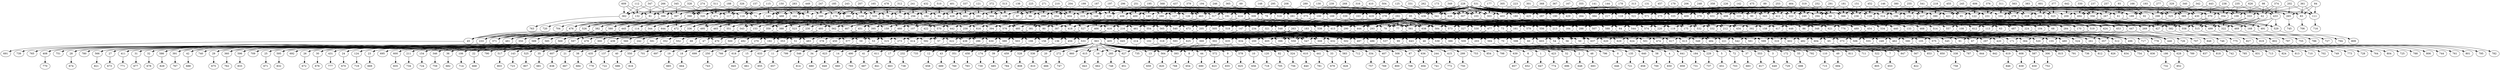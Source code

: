 digraph G {
    302 -> 572;
    363 -> 572;
    258 -> 302;
    387 -> 302;
    77 -> 302;
    263 -> 302;
    183 -> 302;
    227 -> 77;
    278 -> 77;
    375 -> 77;
    95 -> 77;
    292 -> 77;
    208 -> 375;
    289 -> 375;
    239 -> 375;
    531 -> 375;
    228 -> 375;
    316 -> 278;
    504 -> 278;
    305 -> 278;
    531 -> 278;
    228 -> 278;
    255 -> 227;
    541 -> 227;
    245 -> 227;
    531 -> 227;
    228 -> 227;
    313 -> 275;
    457 -> 275;
    206 -> 275;
    531 -> 275;
    228 -> 275;
    317 -> 387;
    254 -> 387;
    94 -> 387;
    95 -> 387;
    292 -> 387;
    241 -> 94;
    510 -> 94;
    337 -> 94;
    531 -> 94;
    228 -> 94;
    513 -> 254;
    210 -> 254;
    204 -> 254;
    531 -> 254;
    228 -> 254;
    379 -> 317;
    246 -> 317;
    69 -> 317;
    531 -> 317;
    228 -> 317;
    225 -> 215;
    199 -> 215;
    251 -> 215;
    531 -> 215;
    228 -> 215;
    260 -> 258;
    149 -> 258;
    280 -> 258;
    95 -> 258;
    292 -> 258;
    568 -> 280;
    195 -> 280;
    194 -> 280;
    531 -> 280;
    228 -> 280;
    197 -> 149;
    187 -> 149;
    271 -> 149;
    531 -> 149;
    228 -> 149;
    207 -> 260;
    185 -> 260;
    283 -> 260;
    531 -> 260;
    228 -> 260;
    401 -> 182;
    432 -> 182;
    312 -> 182;
    531 -> 182;
    228 -> 182;
    160 -> 114;
    320 -> 114;
    471 -> 114;
    95 -> 114;
    292 -> 114;
    157 -> 471;
    274 -> 471;
    511 -> 471;
    531 -> 471;
    228 -> 471;
    326 -> 320;
    328 -> 320;
    266 -> 320;
    531 -> 320;
    228 -> 320;
    449 -> 160;
    247 -> 160;
    243 -> 160;
    531 -> 160;
    228 -> 160;
    609 -> 81;
    347 -> 81;
    345 -> 81;
    531 -> 81;
    228 -> 81;
    519 -> 364;
    348 -> 364;
    573 -> 364;
    263 -> 364;
    183 -> 364;
    281 -> 573;
    494 -> 573;
    354 -> 573;
    95 -> 573;
    292 -> 573;
    235 -> 354;
    238 -> 354;
    340 -> 354;
    531 -> 354;
    228 -> 354;
    330 -> 494;
    237 -> 494;
    166 -> 494;
    531 -> 494;
    228 -> 494;
    130 -> 281;
    295 -> 281;
    365 -> 281;
    531 -> 281;
    228 -> 281;
    642 -> 190;
    367 -> 190;
    262 -> 190;
    531 -> 190;
    228 -> 190;
    333 -> 348;
    267 -> 348;
    287 -> 348;
    95 -> 348;
    292 -> 348;
    349 -> 287;
    368 -> 287;
    226 -> 287;
    531 -> 287;
    228 -> 287;
    606 -> 267;
    257 -> 267;
    202 -> 267;
    531 -> 267;
    228 -> 267;
    443 -> 333;
    626 -> 333;
    374 -> 333;
    531 -> 333;
    228 -> 333;
    361 -> 325;
    342 -> 325;
    277 -> 325;
    531 -> 325;
    228 -> 325;
    222 -> 519;
    85 -> 519;
    323 -> 519;
    95 -> 519;
    292 -> 519;
    377 -> 323;
    601 -> 323;
    383 -> 323;
    531 -> 323;
    228 -> 323;
    376 -> 85;
    455 -> 85;
    380 -> 85;
    531 -> 85;
    228 -> 85;
    319 -> 222;
    464 -> 222;
    253 -> 222;
    531 -> 222;
    228 -> 222;
    151 -> 366;
    181 -> 366;
    291 -> 366;
    531 -> 366;
    228 -> 366;
    103 -> 119;
    571 -> 119;
    123 -> 119;
    95 -> 119;
    292 -> 119;
    475 -> 123;
    142 -> 123;
    358 -> 123;
    531 -> 123;
    228 -> 123;
    179 -> 571;
    131 -> 571;
    178 -> 571;
    531 -> 571;
    228 -> 571;
    177 -> 103;
    173 -> 103;
    331 -> 103;
    531 -> 103;
    228 -> 103;
    355 -> 429;
    167 -> 429;
    301 -> 429;
    531 -> 429;
    228 -> 429;
    156 -> 351;
    363 -> 351;
    616 -> 156;
    485 -> 156;
    293 -> 156;
    263 -> 156;
    183 -> 156;
    152 -> 293;
    163 -> 293;
    516 -> 293;
    95 -> 293;
    292 -> 293;
    148 -> 516;
    208 -> 516;
    289 -> 516;
    531 -> 516;
    228 -> 516;
    268 -> 163;
    316 -> 163;
    504 -> 163;
    531 -> 163;
    228 -> 163;
    146 -> 152;
    255 -> 152;
    541 -> 152;
    531 -> 152;
    228 -> 152;
    144 -> 521;
    313 -> 521;
    457 -> 521;
    531 -> 521;
    228 -> 521;
    463 -> 485;
    139 -> 485;
    256 -> 485;
    95 -> 485;
    292 -> 485;
    478 -> 256;
    241 -> 256;
    510 -> 256;
    531 -> 256;
    228 -> 256;
    372 -> 139;
    513 -> 139;
    210 -> 139;
    531 -> 139;
    228 -> 139;
    437 -> 463;
    379 -> 463;
    246 -> 463;
    531 -> 463;
    228 -> 463;
    138 -> 97;
    225 -> 97;
    199 -> 97;
    531 -> 97;
    228 -> 97;
    134 -> 616;
    129 -> 616;
    126 -> 616;
    95 -> 616;
    292 -> 616;
    568 -> 126;
    365 -> 126;
    194 -> 126;
    228 -> 126;
    531 -> 126;
    296 -> 129;
    197 -> 129;
    187 -> 129;
    531 -> 129;
    228 -> 129;
    165 -> 134;
    207 -> 134;
    185 -> 134;
    531 -> 134;
    228 -> 134;
    121 -> 428;
    401 -> 428;
    432 -> 428;
    531 -> 428;
    228 -> 428;
    162 -> 644;
    117 -> 644;
    116 -> 644;
    95 -> 644;
    292 -> 644;
    115 -> 116;
    157 -> 116;
    274 -> 116;
    531 -> 116;
    228 -> 116;
    188 -> 117;
    326 -> 117;
    328 -> 117;
    531 -> 117;
    228 -> 117;
    150 -> 162;
    449 -> 162;
    247 -> 162;
    531 -> 162;
    228 -> 162;
    112 -> 362;
    609 -> 362;
    347 -> 362;
    531 -> 362;
    228 -> 362;
    175 -> 105;
    327 -> 105;
    104 -> 105;
    183 -> 105;
    263 -> 105;
    240 -> 104;
    231 -> 104;
    201 -> 104;
    95 -> 104;
    292 -> 104;
    563 -> 201;
    377 -> 201;
    601 -> 201;
    531 -> 201;
    228 -> 201;
    311 -> 231;
    376 -> 231;
    455 -> 231;
    531 -> 231;
    228 -> 231;
    252 -> 240;
    319 -> 240;
    464 -> 240;
    531 -> 240;
    228 -> 240;
    452 -> 236;
    151 -> 236;
    181 -> 236;
    531 -> 236;
    228 -> 236;
    100 -> 327;
    356 -> 327;
    109 -> 327;
    95 -> 327;
    292 -> 327;
    98 -> 109;
    235 -> 109;
    238 -> 109;
    531 -> 109;
    228 -> 109;
    193 -> 356;
    330 -> 356;
    237 -> 356;
    531 -> 356;
    228 -> 356;
    410 -> 100;
    130 -> 100;
    295 -> 100;
    531 -> 100;
    228 -> 100;
    93 -> 209;
    642 -> 209;
    367 -> 209;
    531 -> 209;
    228 -> 209;
    303 -> 175;
    335 -> 175;
    90 -> 175;
    95 -> 175;
    292 -> 175;
    89 -> 90;
    475 -> 90;
    142 -> 90;
    531 -> 90;
    228 -> 90;
    248 -> 335;
    179 -> 335;
    131 -> 335;
    531 -> 335;
    228 -> 335;
    223 -> 303;
    177 -> 303;
    173 -> 303;
    531 -> 303;
    228 -> 303;
    141 -> 264;
    355 -> 264;
    167 -> 264;
    531 -> 264;
    228 -> 264;
    370 -> 86;
    122 -> 86;
    307 -> 86;
    95 -> 86;
    292 -> 86;
    125 -> 307;
    349 -> 307;
    368 -> 307;
    531 -> 307;
    228 -> 307;
    218 -> 122;
    606 -> 122;
    257 -> 122;
    531 -> 122;
    228 -> 122;
    329 -> 370;
    443 -> 370;
    626 -> 370;
    531 -> 370;
    228 -> 370;
    84 -> 83;
    361 -> 83;
    342 -> 83;
    531 -> 83;
    228 -> 83;
    200 -> 82;
    363 -> 82;
    216 -> 200;
    80 -> 200;
    79 -> 200;
    263 -> 200;
    183 -> 200;
    314 -> 79;
    339 -> 79;
    78 -> 79;
    95 -> 79;
    292 -> 79;
    69 -> 78;
    148 -> 78;
    208 -> 78;
    531 -> 78;
    228 -> 78;
    239 -> 339;
    268 -> 339;
    316 -> 339;
    531 -> 339;
    228 -> 339;
    206 -> 314;
    146 -> 314;
    255 -> 314;
    531 -> 314;
    228 -> 314;
    305 -> 217;
    144 -> 217;
    313 -> 217;
    531 -> 217;
    228 -> 217;
    127 -> 80;
    304 -> 80;
    76 -> 80;
    95 -> 80;
    292 -> 80;
    243 -> 76;
    478 -> 76;
    241 -> 76;
    531 -> 76;
    228 -> 76;
    337 -> 304;
    372 -> 304;
    513 -> 304;
    531 -> 304;
    228 -> 304;
    251 -> 127;
    437 -> 127;
    379 -> 127;
    531 -> 127;
    228 -> 127;
    204 -> 96;
    138 -> 96;
    225 -> 96;
    531 -> 96;
    228 -> 96;
    535 -> 216;
    140 -> 216;
    309 -> 216;
    95 -> 216;
    292 -> 216;
    295 -> 309;
    365 -> 309;
    194 -> 309;
    531 -> 309;
    228 -> 309;
    195 -> 140;
    296 -> 140;
    197 -> 140;
    531 -> 140;
    228 -> 140;
    312 -> 535;
    165 -> 535;
    207 -> 535;
    531 -> 535;
    228 -> 535;
    271 -> 282;
    121 -> 282;
    401 -> 282;
    531 -> 282;
    228 -> 282;
    75 -> 543;
    74 -> 543;
    488 -> 543;
    95 -> 543;
    292 -> 543;
    283 -> 488;
    115 -> 488;
    157 -> 488;
    531 -> 488;
    228 -> 488;
    511 -> 74;
    188 -> 74;
    326 -> 74;
    531 -> 74;
    228 -> 74;
    345 -> 75;
    150 -> 75;
    449 -> 75;
    531 -> 75;
    228 -> 75;
    266 -> 132;
    112 -> 132;
    609 -> 132;
    531 -> 132;
    228 -> 132;
    332 -> 297;
    73 -> 297;
    68 -> 297;
    183 -> 297;
    263 -> 297;
    66 -> 68;
    279 -> 68;
    219 -> 68;
    95 -> 68;
    292 -> 68;
    245 -> 219;
    563 -> 219;
    377 -> 219;
    531 -> 219;
    228 -> 219;
    383 -> 279;
    311 -> 279;
    376 -> 279;
    531 -> 279;
    228 -> 279;
    291 -> 66;
    252 -> 66;
    319 -> 66;
    531 -> 66;
    228 -> 66;
    380 -> 128;
    452 -> 128;
    151 -> 128;
    531 -> 128;
    228 -> 128;
    419 -> 73;
    189 -> 73;
    62 -> 73;
    95 -> 73;
    292 -> 73;
    374 -> 62;
    98 -> 62;
    235 -> 62;
    531 -> 62;
    228 -> 62;
    340 -> 189;
    193 -> 189;
    330 -> 189;
    531 -> 189;
    228 -> 189;
    262 -> 419;
    410 -> 419;
    130 -> 419;
    531 -> 419;
    228 -> 419;
    166 -> 61;
    93 -> 61;
    642 -> 61;
    531 -> 61;
    228 -> 61;
    180 -> 332;
    276 -> 332;
    343 -> 332;
    95 -> 332;
    292 -> 332;
    253 -> 343;
    89 -> 343;
    475 -> 343;
    531 -> 343;
    228 -> 343;
    358 -> 276;
    248 -> 276;
    179 -> 276;
    531 -> 276;
    228 -> 276;
    301 -> 180;
    223 -> 180;
    177 -> 180;
    531 -> 180;
    228 -> 180;
    178 -> 384;
    141 -> 384;
    355 -> 384;
    531 -> 384;
    228 -> 384;
    385 -> 158;
    390 -> 158;
    341 -> 158;
    95 -> 158;
    292 -> 158;
    331 -> 341;
    125 -> 341;
    349 -> 341;
    531 -> 341;
    228 -> 341;
    226 -> 390;
    218 -> 390;
    606 -> 390;
    531 -> 390;
    228 -> 390;
    277 -> 385;
    329 -> 385;
    443 -> 385;
    531 -> 385;
    228 -> 385;
    202 -> 111;
    84 -> 111;
    361 -> 111;
    531 -> 111;
    228 -> 111;
    569 -> 391;
    363 -> 391;
    394 -> 569;
    395 -> 569;
    382 -> 569;
    183 -> 569;
    263 -> 569;
    397 -> 382;
    398 -> 382;
    145 -> 382;
    95 -> 382;
    292 -> 382;
    185 -> 145;
    283 -> 145;
    115 -> 145;
    531 -> 145;
    228 -> 145;
    274 -> 398;
    511 -> 398;
    188 -> 398;
    531 -> 398;
    228 -> 398;
    347 -> 397;
    345 -> 397;
    150 -> 397;
    531 -> 397;
    228 -> 397;
    328 -> 399;
    266 -> 399;
    112 -> 399;
    531 -> 399;
    228 -> 399;
    400 -> 395;
    402 -> 395;
    176 -> 395;
    95 -> 395;
    292 -> 395;
    247 -> 176;
    243 -> 176;
    478 -> 176;
    531 -> 176;
    228 -> 176;
    510 -> 402;
    337 -> 402;
    372 -> 402;
    531 -> 402;
    228 -> 402;
    199 -> 400;
    251 -> 400;
    437 -> 400;
    531 -> 400;
    228 -> 400;
    210 -> 404;
    204 -> 404;
    138 -> 404;
    531 -> 404;
    228 -> 404;
    71 -> 394;
    406 -> 394;
    191 -> 394;
    95 -> 394;
    292 -> 394;
    295 -> 191;
    365 -> 191;
    194 -> 191;
    531 -> 191;
    228 -> 191;
    568 -> 406;
    195 -> 406;
    296 -> 406;
    531 -> 406;
    228 -> 406;
    432 -> 71;
    312 -> 71;
    165 -> 71;
    531 -> 71;
    228 -> 71;
    187 -> 259;
    271 -> 259;
    121 -> 259;
    531 -> 259;
    228 -> 259;
    409 -> 413;
    169 -> 413;
    414 -> 413;
    95 -> 413;
    292 -> 413;
    246 -> 414;
    69 -> 414;
    148 -> 414;
    531 -> 414;
    228 -> 414;
    289 -> 169;
    239 -> 169;
    268 -> 169;
    531 -> 169;
    228 -> 169;
    457 -> 409;
    206 -> 409;
    146 -> 409;
    531 -> 409;
    228 -> 409;
    504 -> 403;
    305 -> 403;
    144 -> 403;
    531 -> 403;
    228 -> 403;
    417 -> 420;
    212 -> 420;
    63 -> 420;
    183 -> 420;
    263 -> 420;
    294 -> 63;
    101 -> 63;
    421 -> 63;
    95 -> 63;
    292 -> 63;
    541 -> 421;
    245 -> 421;
    563 -> 421;
    531 -> 421;
    228 -> 421;
    601 -> 101;
    383 -> 101;
    311 -> 101;
    531 -> 101;
    228 -> 101;
    181 -> 294;
    291 -> 294;
    252 -> 294;
    531 -> 294;
    228 -> 294;
    455 -> 196;
    380 -> 196;
    452 -> 196;
    531 -> 196;
    228 -> 196;
    425 -> 212;
    631 -> 212;
    412 -> 212;
    95 -> 212;
    292 -> 212;
    464 -> 412;
    253 -> 412;
    89 -> 412;
    531 -> 412;
    228 -> 412;
    142 -> 631;
    358 -> 631;
    248 -> 631;
    531 -> 631;
    228 -> 631;
    167 -> 425;
    301 -> 425;
    223 -> 425;
    531 -> 425;
    228 -> 425;
    131 -> 118;
    178 -> 118;
    141 -> 118;
    531 -> 118;
    228 -> 118;
    426 -> 417;
    430 -> 417;
    433 -> 417;
    95 -> 417;
    292 -> 417;
    626 -> 433;
    374 -> 433;
    98 -> 433;
    531 -> 433;
    228 -> 433;
    238 -> 430;
    340 -> 430;
    193 -> 430;
    531 -> 430;
    228 -> 430;
    367 -> 426;
    262 -> 426;
    410 -> 426;
    531 -> 426;
    228 -> 426;
    237 -> 92;
    166 -> 92;
    93 -> 92;
    531 -> 92;
    228 -> 92;
    298 -> 434;
    498 -> 434;
    436 -> 434;
    95 -> 434;
    292 -> 434;
    173 -> 436;
    331 -> 436;
    125 -> 436;
    531 -> 436;
    228 -> 436;
    368 -> 498;
    226 -> 498;
    218 -> 498;
    531 -> 498;
    228 -> 498;
    342 -> 298;
    277 -> 298;
    329 -> 298;
    531 -> 298;
    228 -> 298;
    257 -> 265;
    202 -> 265;
    84 -> 265;
    531 -> 265;
    228 -> 265;
    438 -> 490;
    363 -> 490;
    442 -> 438;
    422 -> 438;
    444 -> 438;
    263 -> 438;
    183 -> 438;
    275 -> 444;
    278 -> 444;
    375 -> 444;
    95 -> 444;
    292 -> 444;
    215 -> 422;
    254 -> 422;
    94 -> 422;
    95 -> 422;
    292 -> 422;
    182 -> 442;
    149 -> 442;
    280 -> 442;
    95 -> 442;
    292 -> 442;
    320 -> 445;
    471 -> 445;
    260 -> 445;
    95 -> 445;
    292 -> 445;
    392 -> 446;
    447 -> 446;
    448 -> 446;
    183 -> 446;
    263 -> 446;
    571 -> 448;
    123 -> 448;
    222 -> 448;
    95 -> 448;
    292 -> 448;
    85 -> 447;
    323 -> 447;
    227 -> 447;
    95 -> 447;
    292 -> 447;
    325 -> 392;
    267 -> 392;
    287 -> 392;
    95 -> 392;
    292 -> 392;
    190 -> 621;
    494 -> 621;
    354 -> 621;
    95 -> 621;
    292 -> 621;
    450 -> 137;
    363 -> 137;
    576 -> 450;
    451 -> 450;
    321 -> 450;
    263 -> 450;
    183 -> 450;
    521 -> 321;
    163 -> 321;
    516 -> 321;
    95 -> 321;
    292 -> 321;
    97 -> 451;
    139 -> 451;
    256 -> 451;
    95 -> 451;
    292 -> 451;
    428 -> 576;
    129 -> 576;
    126 -> 576;
    95 -> 576;
    292 -> 576;
    117 -> 336;
    116 -> 336;
    134 -> 336;
    95 -> 336;
    292 -> 336;
    288 -> 357;
    453 -> 357;
    454 -> 357;
    183 -> 357;
    263 -> 357;
    335 -> 454;
    90 -> 454;
    240 -> 454;
    95 -> 454;
    292 -> 454;
    231 -> 453;
    201 -> 453;
    152 -> 453;
    95 -> 453;
    292 -> 453;
    122 -> 288;
    307 -> 288;
    303 -> 288;
    95 -> 288;
    292 -> 288;
    209 -> 269;
    356 -> 269;
    109 -> 269;
    95 -> 269;
    292 -> 269;
    456 -> 459;
    363 -> 459;
    416 -> 456;
    460 -> 456;
    290 -> 456;
    263 -> 456;
    183 -> 456;
    217 -> 290;
    339 -> 290;
    78 -> 290;
    95 -> 290;
    292 -> 290;
    96 -> 460;
    304 -> 460;
    76 -> 460;
    95 -> 460;
    292 -> 460;
    282 -> 416;
    140 -> 416;
    309 -> 416;
    95 -> 416;
    292 -> 416;
    74 -> 465;
    488 -> 465;
    535 -> 465;
    95 -> 465;
    292 -> 465;
    164 -> 261;
    424 -> 261;
    468 -> 261;
    183 -> 261;
    263 -> 261;
    276 -> 468;
    343 -> 468;
    66 -> 468;
    95 -> 468;
    292 -> 468;
    279 -> 424;
    219 -> 424;
    314 -> 424;
    95 -> 424;
    292 -> 424;
    390 -> 164;
    341 -> 164;
    180 -> 164;
    95 -> 164;
    292 -> 164;
    61 -> 469;
    189 -> 469;
    62 -> 469;
    95 -> 469;
    292 -> 469;
    470 -> 154;
    363 -> 154;
    381 -> 470;
    472 -> 470;
    473 -> 470;
    263 -> 470;
    183 -> 470;
    169 -> 473;
    414 -> 473;
    400 -> 473;
    95 -> 473;
    292 -> 473;
    402 -> 472;
    176 -> 472;
    397 -> 472;
    95 -> 472;
    292 -> 472;
    259 -> 381;
    406 -> 381;
    191 -> 381;
    95 -> 381;
    292 -> 381;
    399 -> 476;
    398 -> 476;
    145 -> 476;
    95 -> 476;
    292 -> 476;
    477 -> 480;
    487 -> 480;
    489 -> 480;
    183 -> 480;
    263 -> 480;
    631 -> 489;
    412 -> 489;
    294 -> 489;
    95 -> 489;
    292 -> 489;
    101 -> 487;
    421 -> 487;
    409 -> 487;
    95 -> 487;
    292 -> 487;
    498 -> 477;
    436 -> 477;
    425 -> 477;
    95 -> 477;
    292 -> 477;
    92 -> 491;
    430 -> 491;
    433 -> 491;
    95 -> 491;
    292 -> 491;
    378 -> 435;
    363 -> 435;
    466 -> 378;
    493 -> 378;
    234 -> 378;
    263 -> 378;
    183 -> 378;
    317 -> 234;
    278 -> 234;
    375 -> 234;
    292 -> 234;
    95 -> 234;
    160 -> 493;
    254 -> 493;
    94 -> 493;
    292 -> 493;
    95 -> 493;
    281 -> 466;
    149 -> 466;
    280 -> 466;
    292 -> 466;
    95 -> 466;
    471 -> 495;
    182 -> 495;
    260 -> 495;
    95 -> 495;
    292 -> 495;
    588 -> 496;
    170 -> 496;
    440 -> 496;
    183 -> 496;
    263 -> 496;
    123 -> 440;
    366 -> 440;
    222 -> 440;
    95 -> 440;
    292 -> 440;
    323 -> 170;
    275 -> 170;
    227 -> 170;
    95 -> 170;
    292 -> 170;
    103 -> 588;
    267 -> 588;
    287 -> 588;
    292 -> 588;
    95 -> 588;
    333 -> 499;
    494 -> 499;
    354 -> 499;
    292 -> 499;
    95 -> 499;
    500 -> 346;
    363 -> 346;
    461 -> 500;
    359 -> 500;
    505 -> 500;
    263 -> 500;
    183 -> 500;
    463 -> 505;
    163 -> 505;
    516 -> 505;
    292 -> 505;
    95 -> 505;
    162 -> 359;
    139 -> 359;
    256 -> 359;
    292 -> 359;
    95 -> 359;
    100 -> 461;
    129 -> 461;
    126 -> 461;
    292 -> 461;
    95 -> 461;
    116 -> 153;
    428 -> 153;
    134 -> 153;
    95 -> 153;
    292 -> 153;
    507 -> 512;
    284 -> 512;
    514 -> 512;
    183 -> 512;
    263 -> 512;
    90 -> 514;
    236 -> 514;
    240 -> 514;
    95 -> 514;
    292 -> 514;
    201 -> 284;
    521 -> 284;
    152 -> 284;
    95 -> 284;
    292 -> 284;
    307 -> 507;
    264 -> 507;
    303 -> 507;
    95 -> 507;
    292 -> 507;
    370 -> 515;
    356 -> 515;
    109 -> 515;
    292 -> 515;
    95 -> 515;
    270 -> 517;
    363 -> 517;
    518 -> 270;
    230 -> 270;
    205 -> 270;
    263 -> 270;
    183 -> 270;
    127 -> 205;
    339 -> 205;
    78 -> 205;
    292 -> 205;
    95 -> 205;
    75 -> 230;
    304 -> 230;
    76 -> 230;
    292 -> 230;
    95 -> 230;
    419 -> 518;
    140 -> 518;
    309 -> 518;
    292 -> 518;
    95 -> 518;
    488 -> 523;
    282 -> 523;
    535 -> 523;
    95 -> 523;
    292 -> 523;
    161 -> 524;
    224 -> 524;
    133 -> 524;
    183 -> 524;
    263 -> 524;
    343 -> 133;
    128 -> 133;
    66 -> 133;
    95 -> 133;
    292 -> 133;
    219 -> 224;
    217 -> 224;
    314 -> 224;
    95 -> 224;
    292 -> 224;
    341 -> 161;
    384 -> 161;
    180 -> 161;
    95 -> 161;
    292 -> 161;
    385 -> 168;
    189 -> 168;
    62 -> 168;
    292 -> 168;
    95 -> 168;
    192 -> 525;
    363 -> 525;
    147 -> 192;
    526 -> 192;
    527 -> 192;
    263 -> 192;
    183 -> 192;
    414 -> 527;
    404 -> 527;
    400 -> 527;
    95 -> 527;
    292 -> 527;
    176 -> 526;
    399 -> 526;
    397 -> 526;
    95 -> 526;
    292 -> 526;
    426 -> 147;
    406 -> 147;
    191 -> 147;
    292 -> 147;
    95 -> 147;
    71 -> 344;
    398 -> 344;
    145 -> 344;
    292 -> 344;
    95 -> 344;
    530 -> 575;
    532 -> 575;
    534 -> 575;
    183 -> 575;
    263 -> 575;
    412 -> 534;
    196 -> 534;
    294 -> 534;
    95 -> 534;
    292 -> 534;
    421 -> 532;
    403 -> 532;
    409 -> 532;
    95 -> 532;
    292 -> 532;
    436 -> 530;
    118 -> 530;
    425 -> 530;
    95 -> 530;
    292 -> 530;
    298 -> 529;
    430 -> 529;
    433 -> 529;
    292 -> 529;
    95 -> 529;
    533 -> 536;
    363 -> 536;
    538 -> 533;
    388 -> 533;
    540 -> 533;
    263 -> 533;
    183 -> 533;
    317 -> 540;
    254 -> 540;
    375 -> 540;
    292 -> 540;
    95 -> 540;
    160 -> 388;
    320 -> 388;
    94 -> 388;
    292 -> 388;
    95 -> 388;
    281 -> 538;
    494 -> 538;
    280 -> 538;
    292 -> 538;
    95 -> 538;
    182 -> 107;
    260 -> 107;
    149 -> 107;
    292 -> 107;
    95 -> 107;
    544 -> 545;
    213 -> 545;
    108 -> 545;
    183 -> 545;
    263 -> 545;
    366 -> 108;
    222 -> 108;
    85 -> 108;
    292 -> 108;
    95 -> 108;
    275 -> 213;
    227 -> 213;
    278 -> 213;
    292 -> 213;
    95 -> 213;
    103 -> 544;
    571 -> 544;
    287 -> 544;
    292 -> 544;
    95 -> 544;
    333 -> 322;
    267 -> 322;
    354 -> 322;
    292 -> 322;
    95 -> 322;
    592 -> 546;
    363 -> 546;
    548 -> 592;
    551 -> 592;
    554 -> 592;
    263 -> 592;
    183 -> 592;
    463 -> 554;
    139 -> 554;
    516 -> 554;
    292 -> 554;
    95 -> 554;
    162 -> 551;
    117 -> 551;
    256 -> 551;
    292 -> 551;
    95 -> 551;
    100 -> 548;
    356 -> 548;
    126 -> 548;
    292 -> 548;
    95 -> 548;
    428 -> 159;
    134 -> 159;
    129 -> 159;
    292 -> 159;
    95 -> 159;
    64 -> 555;
    556 -> 555;
    557 -> 555;
    183 -> 555;
    263 -> 555;
    236 -> 557;
    240 -> 557;
    231 -> 557;
    292 -> 557;
    95 -> 557;
    521 -> 556;
    152 -> 556;
    163 -> 556;
    292 -> 556;
    95 -> 556;
    264 -> 64;
    303 -> 64;
    335 -> 64;
    292 -> 64;
    95 -> 64;
    370 -> 558;
    122 -> 558;
    109 -> 558;
    292 -> 558;
    95 -> 558;
    559 -> 334;
    363 -> 334;
    561 -> 559;
    562 -> 559;
    565 -> 559;
    263 -> 559;
    183 -> 559;
    127 -> 565;
    304 -> 565;
    78 -> 565;
    292 -> 565;
    95 -> 565;
    75 -> 562;
    74 -> 562;
    76 -> 562;
    292 -> 562;
    95 -> 562;
    419 -> 561;
    189 -> 561;
    309 -> 561;
    292 -> 561;
    95 -> 561;
    282 -> 570;
    535 -> 570;
    140 -> 570;
    292 -> 570;
    95 -> 570;
    574 -> 91;
    579 -> 91;
    113 -> 91;
    183 -> 91;
    263 -> 91;
    128 -> 113;
    66 -> 113;
    279 -> 113;
    292 -> 113;
    95 -> 113;
    217 -> 579;
    314 -> 579;
    339 -> 579;
    292 -> 579;
    95 -> 579;
    384 -> 574;
    180 -> 574;
    276 -> 574;
    292 -> 574;
    95 -> 574;
    385 -> 582;
    390 -> 582;
    62 -> 582;
    292 -> 582;
    95 -> 582;
    396 -> 583;
    363 -> 583;
    638 -> 396;
    580 -> 396;
    418 -> 396;
    263 -> 396;
    183 -> 396;
    404 -> 418;
    400 -> 418;
    402 -> 418;
    292 -> 418;
    95 -> 418;
    399 -> 580;
    397 -> 580;
    398 -> 580;
    292 -> 580;
    95 -> 580;
    426 -> 638;
    430 -> 638;
    191 -> 638;
    292 -> 638;
    95 -> 638;
    71 -> 467;
    406 -> 467;
    145 -> 467;
    292 -> 467;
    95 -> 467;
    220 -> 249;
    584 -> 249;
    612 -> 249;
    183 -> 249;
    263 -> 249;
    196 -> 612;
    294 -> 612;
    101 -> 612;
    292 -> 612;
    95 -> 612;
    403 -> 584;
    409 -> 584;
    169 -> 584;
    292 -> 584;
    95 -> 584;
    118 -> 220;
    425 -> 220;
    631 -> 220;
    292 -> 220;
    95 -> 220;
    298 -> 427;
    498 -> 427;
    433 -> 427;
    292 -> 427;
    95 -> 427;
    585 -> 586;
    363 -> 586;
    114 -> 585;
    258 -> 585;
    387 -> 585;
    183 -> 585;
    263 -> 585;
    519 -> 171;
    348 -> 171;
    77 -> 171;
    183 -> 171;
    263 -> 171;
    589 -> 411;
    363 -> 411;
    644 -> 589;
    616 -> 589;
    485 -> 589;
    183 -> 589;
    263 -> 589;
    175 -> 590;
    104 -> 590;
    293 -> 590;
    183 -> 590;
    263 -> 590;
    591 -> 431;
    363 -> 431;
    543 -> 591;
    216 -> 591;
    80 -> 591;
    183 -> 591;
    263 -> 591;
    332 -> 67;
    68 -> 67;
    79 -> 67;
    183 -> 67;
    263 -> 67;
    597 -> 360;
    363 -> 360;
    394 -> 597;
    395 -> 597;
    382 -> 597;
    263 -> 597;
    183 -> 597;
    212 -> 462;
    63 -> 462;
    413 -> 462;
    183 -> 462;
    263 -> 462;
    481 -> 408;
    363 -> 408;
    445 -> 481;
    442 -> 481;
    422 -> 481;
    183 -> 481;
    263 -> 481;
    447 -> 155;
    448 -> 155;
    444 -> 155;
    263 -> 155;
    183 -> 155;
    350 -> 566;
    363 -> 566;
    336 -> 350;
    576 -> 350;
    451 -> 350;
    183 -> 350;
    263 -> 350;
    453 -> 604;
    454 -> 604;
    321 -> 604;
    263 -> 604;
    183 -> 604;
    560 -> 595;
    363 -> 595;
    465 -> 560;
    416 -> 560;
    460 -> 560;
    183 -> 560;
    263 -> 560;
    424 -> 520;
    468 -> 520;
    290 -> 520;
    263 -> 520;
    183 -> 520;
    479 -> 596;
    363 -> 596;
    476 -> 479;
    381 -> 479;
    472 -> 479;
    183 -> 479;
    263 -> 479;
    487 -> 599;
    489 -> 599;
    473 -> 599;
    263 -> 599;
    183 -> 599;
    352 -> 124;
    363 -> 124;
    495 -> 352;
    466 -> 352;
    493 -> 352;
    183 -> 352;
    263 -> 352;
    170 -> 482;
    440 -> 482;
    234 -> 482;
    263 -> 482;
    183 -> 482;
    552 -> 600;
    363 -> 600;
    153 -> 552;
    461 -> 552;
    359 -> 552;
    183 -> 552;
    263 -> 552;
    284 -> 602;
    514 -> 602;
    505 -> 602;
    263 -> 602;
    183 -> 602;
    492 -> 106;
    363 -> 106;
    523 -> 492;
    518 -> 492;
    230 -> 492;
    183 -> 492;
    263 -> 492;
    224 -> 310;
    133 -> 310;
    205 -> 310;
    263 -> 310;
    183 -> 310;
    353 -> 607;
    363 -> 607;
    344 -> 353;
    147 -> 353;
    526 -> 353;
    183 -> 353;
    263 -> 353;
    532 -> 484;
    534 -> 484;
    527 -> 484;
    263 -> 484;
    183 -> 484;
    405 -> 272;
    363 -> 272;
    107 -> 405;
    538 -> 405;
    388 -> 405;
    183 -> 405;
    263 -> 405;
    213 -> 581;
    108 -> 581;
    540 -> 581;
    263 -> 581;
    183 -> 581;
    577 -> 550;
    363 -> 550;
    159 -> 577;
    548 -> 577;
    551 -> 577;
    183 -> 577;
    263 -> 577;
    556 -> 221;
    557 -> 221;
    554 -> 221;
    263 -> 221;
    183 -> 221;
    605 -> 610;
    363 -> 610;
    570 -> 605;
    561 -> 605;
    562 -> 605;
    183 -> 605;
    263 -> 605;
    579 -> 542;
    113 -> 542;
    565 -> 542;
    263 -> 542;
    183 -> 542;
    315 -> 250;
    363 -> 250;
    467 -> 315;
    638 -> 315;
    580 -> 315;
    183 -> 315;
    263 -> 315;
    584 -> 549;
    612 -> 549;
    418 -> 549;
    263 -> 549;
    183 -> 549;
    286 -> 611;
    363 -> 611;
    573 -> 286;
    114 -> 286;
    258 -> 286;
    263 -> 286;
    183 -> 286;
    519 -> 613;
    387 -> 613;
    77 -> 613;
    183 -> 613;
    263 -> 613;
    136 -> 458;
    363 -> 458;
    327 -> 136;
    644 -> 136;
    616 -> 136;
    263 -> 136;
    183 -> 136;
    104 -> 474;
    485 -> 474;
    293 -> 474;
    183 -> 474;
    263 -> 474;
    318 -> 615;
    363 -> 615;
    73 -> 318;
    543 -> 318;
    216 -> 318;
    263 -> 318;
    183 -> 318;
    68 -> 617;
    80 -> 617;
    79 -> 617;
    183 -> 617;
    263 -> 617;
    273 -> 618;
    363 -> 618;
    417 -> 273;
    394 -> 273;
    382 -> 273;
    263 -> 273;
    183 -> 273;
    63 -> 620;
    413 -> 620;
    395 -> 620;
    183 -> 620;
    263 -> 620;
    622 -> 623;
    363 -> 623;
    392 -> 622;
    445 -> 622;
    442 -> 622;
    263 -> 622;
    183 -> 622;
    448 -> 624;
    422 -> 624;
    444 -> 624;
    183 -> 624;
    263 -> 624;
    625 -> 564;
    363 -> 564;
    288 -> 625;
    336 -> 625;
    576 -> 625;
    263 -> 625;
    183 -> 625;
    454 -> 99;
    451 -> 99;
    321 -> 99;
    183 -> 99;
    263 -> 99;
    593 -> 627;
    363 -> 627;
    164 -> 593;
    465 -> 593;
    416 -> 593;
    263 -> 593;
    183 -> 593;
    468 -> 629;
    460 -> 629;
    290 -> 629;
    183 -> 629;
    263 -> 629;
    630 -> 232;
    363 -> 232;
    477 -> 630;
    476 -> 630;
    381 -> 630;
    263 -> 630;
    183 -> 630;
    489 -> 632;
    472 -> 632;
    473 -> 632;
    183 -> 632;
    263 -> 632;
    614 -> 633;
    363 -> 633;
    588 -> 614;
    495 -> 614;
    466 -> 614;
    263 -> 614;
    183 -> 614;
    440 -> 198;
    493 -> 198;
    234 -> 198;
    183 -> 198;
    263 -> 198;
    634 -> 120;
    363 -> 120;
    507 -> 634;
    153 -> 634;
    461 -> 634;
    263 -> 634;
    183 -> 634;
    514 -> 497;
    359 -> 497;
    505 -> 497;
    183 -> 497;
    263 -> 497;
    635 -> 578;
    363 -> 578;
    161 -> 635;
    523 -> 635;
    518 -> 635;
    263 -> 635;
    183 -> 635;
    133 -> 503;
    230 -> 503;
    205 -> 503;
    183 -> 503;
    263 -> 503;
    369 -> 393;
    363 -> 393;
    530 -> 369;
    344 -> 369;
    147 -> 369;
    263 -> 369;
    183 -> 369;
    534 -> 389;
    526 -> 389;
    527 -> 389;
    183 -> 389;
    263 -> 389;
    637 -> 522;
    363 -> 522;
    544 -> 637;
    107 -> 637;
    538 -> 637;
    263 -> 637;
    183 -> 637;
    108 -> 486;
    388 -> 486;
    540 -> 486;
    183 -> 486;
    263 -> 486;
    547 -> 508;
    363 -> 508;
    64 -> 547;
    159 -> 547;
    548 -> 547;
    263 -> 547;
    183 -> 547;
    557 -> 502;
    551 -> 502;
    554 -> 502;
    183 -> 502;
    263 -> 502;
    539 -> 639;
    363 -> 639;
    574 -> 539;
    570 -> 539;
    561 -> 539;
    263 -> 539;
    183 -> 539;
    113 -> 537;
    562 -> 537;
    565 -> 537;
    183 -> 537;
    263 -> 537;
    594 -> 640;
    363 -> 640;
    220 -> 594;
    467 -> 594;
    638 -> 594;
    263 -> 594;
    183 -> 594;
    612 -> 308;
    580 -> 308;
    418 -> 308;
    183 -> 308;
    263 -> 308;
    598 -> 641;
    363 -> 641;
    348 -> 598;
    573 -> 598;
    258 -> 598;
    263 -> 598;
    183 -> 598;
    114 -> 102;
    387 -> 102;
    77 -> 102;
    263 -> 102;
    183 -> 102;
    643 -> 244;
    363 -> 244;
    175 -> 643;
    327 -> 643;
    616 -> 643;
    263 -> 643;
    183 -> 643;
    644 -> 645;
    485 -> 645;
    293 -> 645;
    263 -> 645;
    183 -> 645;
    603 -> 72;
    363 -> 72;
    332 -> 603;
    73 -> 603;
    216 -> 603;
    263 -> 603;
    183 -> 603;
    543 -> 214;
    80 -> 214;
    79 -> 214;
    263 -> 214;
    183 -> 214;
    60 -> 229;
    363 -> 229;
    417 -> 60;
    212 -> 60;
    394 -> 60;
    263 -> 60;
    183 -> 60;
    413 -> 59;
    395 -> 59;
    382 -> 59;
    183 -> 59;
    263 -> 59;
    70 -> 58;
    363 -> 58;
    392 -> 70;
    448 -> 70;
    442 -> 70;
    183 -> 70;
    263 -> 70;
    445 -> 57;
    422 -> 57;
    444 -> 57;
    263 -> 57;
    183 -> 57;
    56 -> 55;
    363 -> 55;
    288 -> 56;
    454 -> 56;
    576 -> 56;
    183 -> 56;
    263 -> 56;
    336 -> 483;
    451 -> 483;
    321 -> 483;
    263 -> 483;
    183 -> 483;
    54 -> 553;
    363 -> 553;
    164 -> 54;
    468 -> 54;
    416 -> 54;
    183 -> 54;
    263 -> 54;
    465 -> 53;
    460 -> 53;
    290 -> 53;
    263 -> 53;
    183 -> 53;
    509 -> 52;
    363 -> 52;
    477 -> 509;
    489 -> 509;
    381 -> 509;
    183 -> 509;
    263 -> 509;
    476 -> 233;
    472 -> 233;
    473 -> 233;
    263 -> 233;
    183 -> 233;
    386 -> 423;
    363 -> 423;
    588 -> 386;
    440 -> 386;
    466 -> 386;
    183 -> 386;
    263 -> 386;
    495 -> 51;
    493 -> 51;
    234 -> 51;
    263 -> 51;
    183 -> 51;
    50 -> 49;
    363 -> 49;
    507 -> 50;
    514 -> 50;
    461 -> 50;
    183 -> 50;
    263 -> 50;
    153 -> 439;
    359 -> 439;
    505 -> 439;
    263 -> 439;
    183 -> 439;
    203 -> 48;
    363 -> 48;
    161 -> 203;
    133 -> 203;
    518 -> 203;
    183 -> 203;
    263 -> 203;
    523 -> 47;
    230 -> 47;
    205 -> 47;
    263 -> 47;
    183 -> 47;
    46 -> 415;
    363 -> 415;
    530 -> 46;
    534 -> 46;
    147 -> 46;
    183 -> 46;
    263 -> 46;
    344 -> 45;
    526 -> 45;
    527 -> 45;
    263 -> 45;
    183 -> 45;
    65 -> 608;
    363 -> 608;
    544 -> 65;
    108 -> 65;
    538 -> 65;
    183 -> 65;
    263 -> 65;
    107 -> 88;
    388 -> 88;
    540 -> 88;
    263 -> 88;
    183 -> 88;
    501 -> 567;
    363 -> 567;
    64 -> 501;
    557 -> 501;
    548 -> 501;
    183 -> 501;
    263 -> 501;
    159 -> 300;
    551 -> 300;
    554 -> 300;
    263 -> 300;
    183 -> 300;
    373 -> 587;
    363 -> 587;
    574 -> 373;
    113 -> 373;
    561 -> 373;
    183 -> 373;
    263 -> 373;
    570 -> 242;
    562 -> 242;
    565 -> 242;
    263 -> 242;
    183 -> 242;
    506 -> 186;
    363 -> 186;
    220 -> 506;
    612 -> 506;
    638 -> 506;
    183 -> 506;
    263 -> 506;
    467 -> 371;
    580 -> 371;
    418 -> 371;
    263 -> 371;
    183 -> 371;
    302 -> 44;
    363 -> 44;
    156 -> 43;
    363 -> 43;
    200 -> 324;
    363 -> 324;
    569 -> 42;
    363 -> 42;
    438 -> 41;
    363 -> 41;
    450 -> 40;
    363 -> 40;
    456 -> 39;
    363 -> 39;
    470 -> 211;
    363 -> 211;
    378 -> 38;
    363 -> 38;
    500 -> 36;
    363 -> 36;
    270 -> 143;
    363 -> 143;
    192 -> 35;
    363 -> 35;
    533 -> 528;
    363 -> 528;
    592 -> 34;
    363 -> 34;
    559 -> 407;
    363 -> 407;
    396 -> 33;
    363 -> 33;
    585 -> 32;
    363 -> 32;
    589 -> 31;
    363 -> 31;
    591 -> 30;
    363 -> 30;
    597 -> 29;
    363 -> 29;
    481 -> 28;
    363 -> 28;
    350 -> 27;
    363 -> 27;
    560 -> 26;
    363 -> 26;
    479 -> 25;
    363 -> 25;
    352 -> 24;
    363 -> 24;
    552 -> 23;
    363 -> 23;
    492 -> 22;
    363 -> 22;
    353 -> 21;
    363 -> 21;
    405 -> 20;
    363 -> 20;
    577 -> 19;
    363 -> 19;
    605 -> 441;
    363 -> 441;
    315 -> 18;
    363 -> 18;
    286 -> 17;
    363 -> 17;
    136 -> 174;
    363 -> 174;
    318 -> 16;
    363 -> 16;
    273 -> 15;
    363 -> 15;
    622 -> 14;
    363 -> 14;
    625 -> 13;
    363 -> 13;
    593 -> 285;
    363 -> 285;
    630 -> 12;
    363 -> 12;
    614 -> 11;
    363 -> 11;
    634 -> 10;
    363 -> 10;
    635 -> 9;
    363 -> 9;
    369 -> 8;
    363 -> 8;
    637 -> 7;
    363 -> 7;
    547 -> 87;
    363 -> 87;
    539 -> 6;
    363 -> 6;
    594 -> 135;
    363 -> 135;
    598 -> 184;
    363 -> 184;
    643 -> 636;
    363 -> 636;
    603 -> 37;
    363 -> 37;
    60 -> 5;
    363 -> 5;
    70 -> 4;
    363 -> 4;
    56 -> 172;
    363 -> 172;
    54 -> 3;
    363 -> 3;
    509 -> 2;
    363 -> 2;
    386 -> 1;
    363 -> 1;
    50 -> 110;
    363 -> 110;
    203 -> 0;
    363 -> 0;
    46 -> 299;
    363 -> 299;
    65 -> 619;
    363 -> 619;
    501 -> 338;
    363 -> 338;
    373 -> 306;
    363 -> 306;
    506 -> 628;
    363 -> 628;
    0 -> 646;
    1 -> 647;
    2 -> 648;
    3 -> 649;
    4 -> 650;
    5 -> 651;
    6 -> 652;
    7 -> 653;
    8 -> 654;
    9 -> 655;
    10 -> 656;
    11 -> 657;
    12 -> 658;
    13 -> 659;
    14 -> 660;
    15 -> 661;
    16 -> 662;
    17 -> 663;
    18 -> 664;
    19 -> 665;
    20 -> 666;
    21 -> 667;
    22 -> 668;
    23 -> 669;
    24 -> 670;
    25 -> 671;
    26 -> 672;
    27 -> 673;
    28 -> 674;
    29 -> 675;
    30 -> 676;
    31 -> 677;
    32 -> 678;
    33 -> 679;
    34 -> 680;
    35 -> 681;
    36 -> 682;
    37 -> 683;
    38 -> 684;
    39 -> 685;
    40 -> 686;
    41 -> 687;
    42 -> 688;
    43 -> 689;
    44 -> 690;
    45 -> 691;
    47 -> 692;
    48 -> 693;
    49 -> 694;
    51 -> 695;
    52 -> 696;
    53 -> 697;
    55 -> 698;
    57 -> 699;
    58 -> 700;
    59 -> 701;
    67 -> 702;
    72 -> 703;
    81 -> 704;
    82 -> 705;
    83 -> 706;
    86 -> 707;
    87 -> 708;
    88 -> 709;
    91 -> 710;
    99 -> 711;
    102 -> 712;
    105 -> 713;
    106 -> 714;
    110 -> 715;
    111 -> 716;
    119 -> 717;
    120 -> 718;
    124 -> 719;
    132 -> 720;
    135 -> 721;
    137 -> 722;
    143 -> 723;
    154 -> 724;
    155 -> 725;
    158 -> 726;
    168 -> 727;
    171 -> 728;
    172 -> 729;
    174 -> 730;
    184 -> 731;
    186 -> 732;
    198 -> 733;
    211 -> 734;
    214 -> 735;
    221 -> 736;
    229 -> 737;
    232 -> 738;
    233 -> 739;
    242 -> 740;
    244 -> 741;
    249 -> 742;
    250 -> 743;
    261 -> 744;
    265 -> 745;
    269 -> 746;
    272 -> 747;
    285 -> 748;
    297 -> 749;
    299 -> 750;
    300 -> 751;
    306 -> 752;
    308 -> 753;
    310 -> 754;
    322 -> 755;
    324 -> 756;
    334 -> 757;
    338 -> 758;
    346 -> 759;
    351 -> 760;
    357 -> 761;
    360 -> 762;
    362 -> 763;
    364 -> 764;
    371 -> 765;
    389 -> 766;
    391 -> 767;
    393 -> 768;
    407 -> 769;
    408 -> 770;
    411 -> 771;
    415 -> 772;
    420 -> 773;
    423 -> 774;
    427 -> 775;
    429 -> 776;
    431 -> 777;
    434 -> 778;
    435 -> 779;
    439 -> 780;
    441 -> 781;
    446 -> 782;
    458 -> 783;
    459 -> 784;
    462 -> 785;
    469 -> 786;
    474 -> 787;
    480 -> 788;
    482 -> 789;
    483 -> 790;
    484 -> 791;
    486 -> 792;
    490 -> 793;
    491 -> 794;
    496 -> 795;
    497 -> 796;
    499 -> 797;
    502 -> 798;
    503 -> 799;
    508 -> 800;
    512 -> 801;
    515 -> 802;
    517 -> 803;
    520 -> 804;
    522 -> 805;
    524 -> 806;
    525 -> 807;
    528 -> 808;
    529 -> 809;
    536 -> 810;
    537 -> 811;
    542 -> 812;
    545 -> 813;
    546 -> 814;
    549 -> 815;
    550 -> 816;
    553 -> 817;
    555 -> 818;
    558 -> 819;
    564 -> 820;
    566 -> 821;
    567 -> 822;
    572 -> 823;
    575 -> 824;
    578 -> 825;
    581 -> 826;
    582 -> 827;
    583 -> 828;
    586 -> 829;
    587 -> 830;
    590 -> 831;
    595 -> 832;
    596 -> 833;
    599 -> 834;
    600 -> 835;
    602 -> 836;
    604 -> 837;
    607 -> 838;
    608 -> 839;
    610 -> 840;
    611 -> 841;
    613 -> 842;
    615 -> 843;
    617 -> 844;
    618 -> 845;
    619 -> 846;
    620 -> 847;
    621 -> 848;
    623 -> 849;
    624 -> 850;
    627 -> 851;
    628 -> 852;
    629 -> 853;
    632 -> 854;
    633 -> 855;
    636 -> 856;
    639 -> 857;
    640 -> 858;
    641 -> 859;
    645 -> 860;
}
